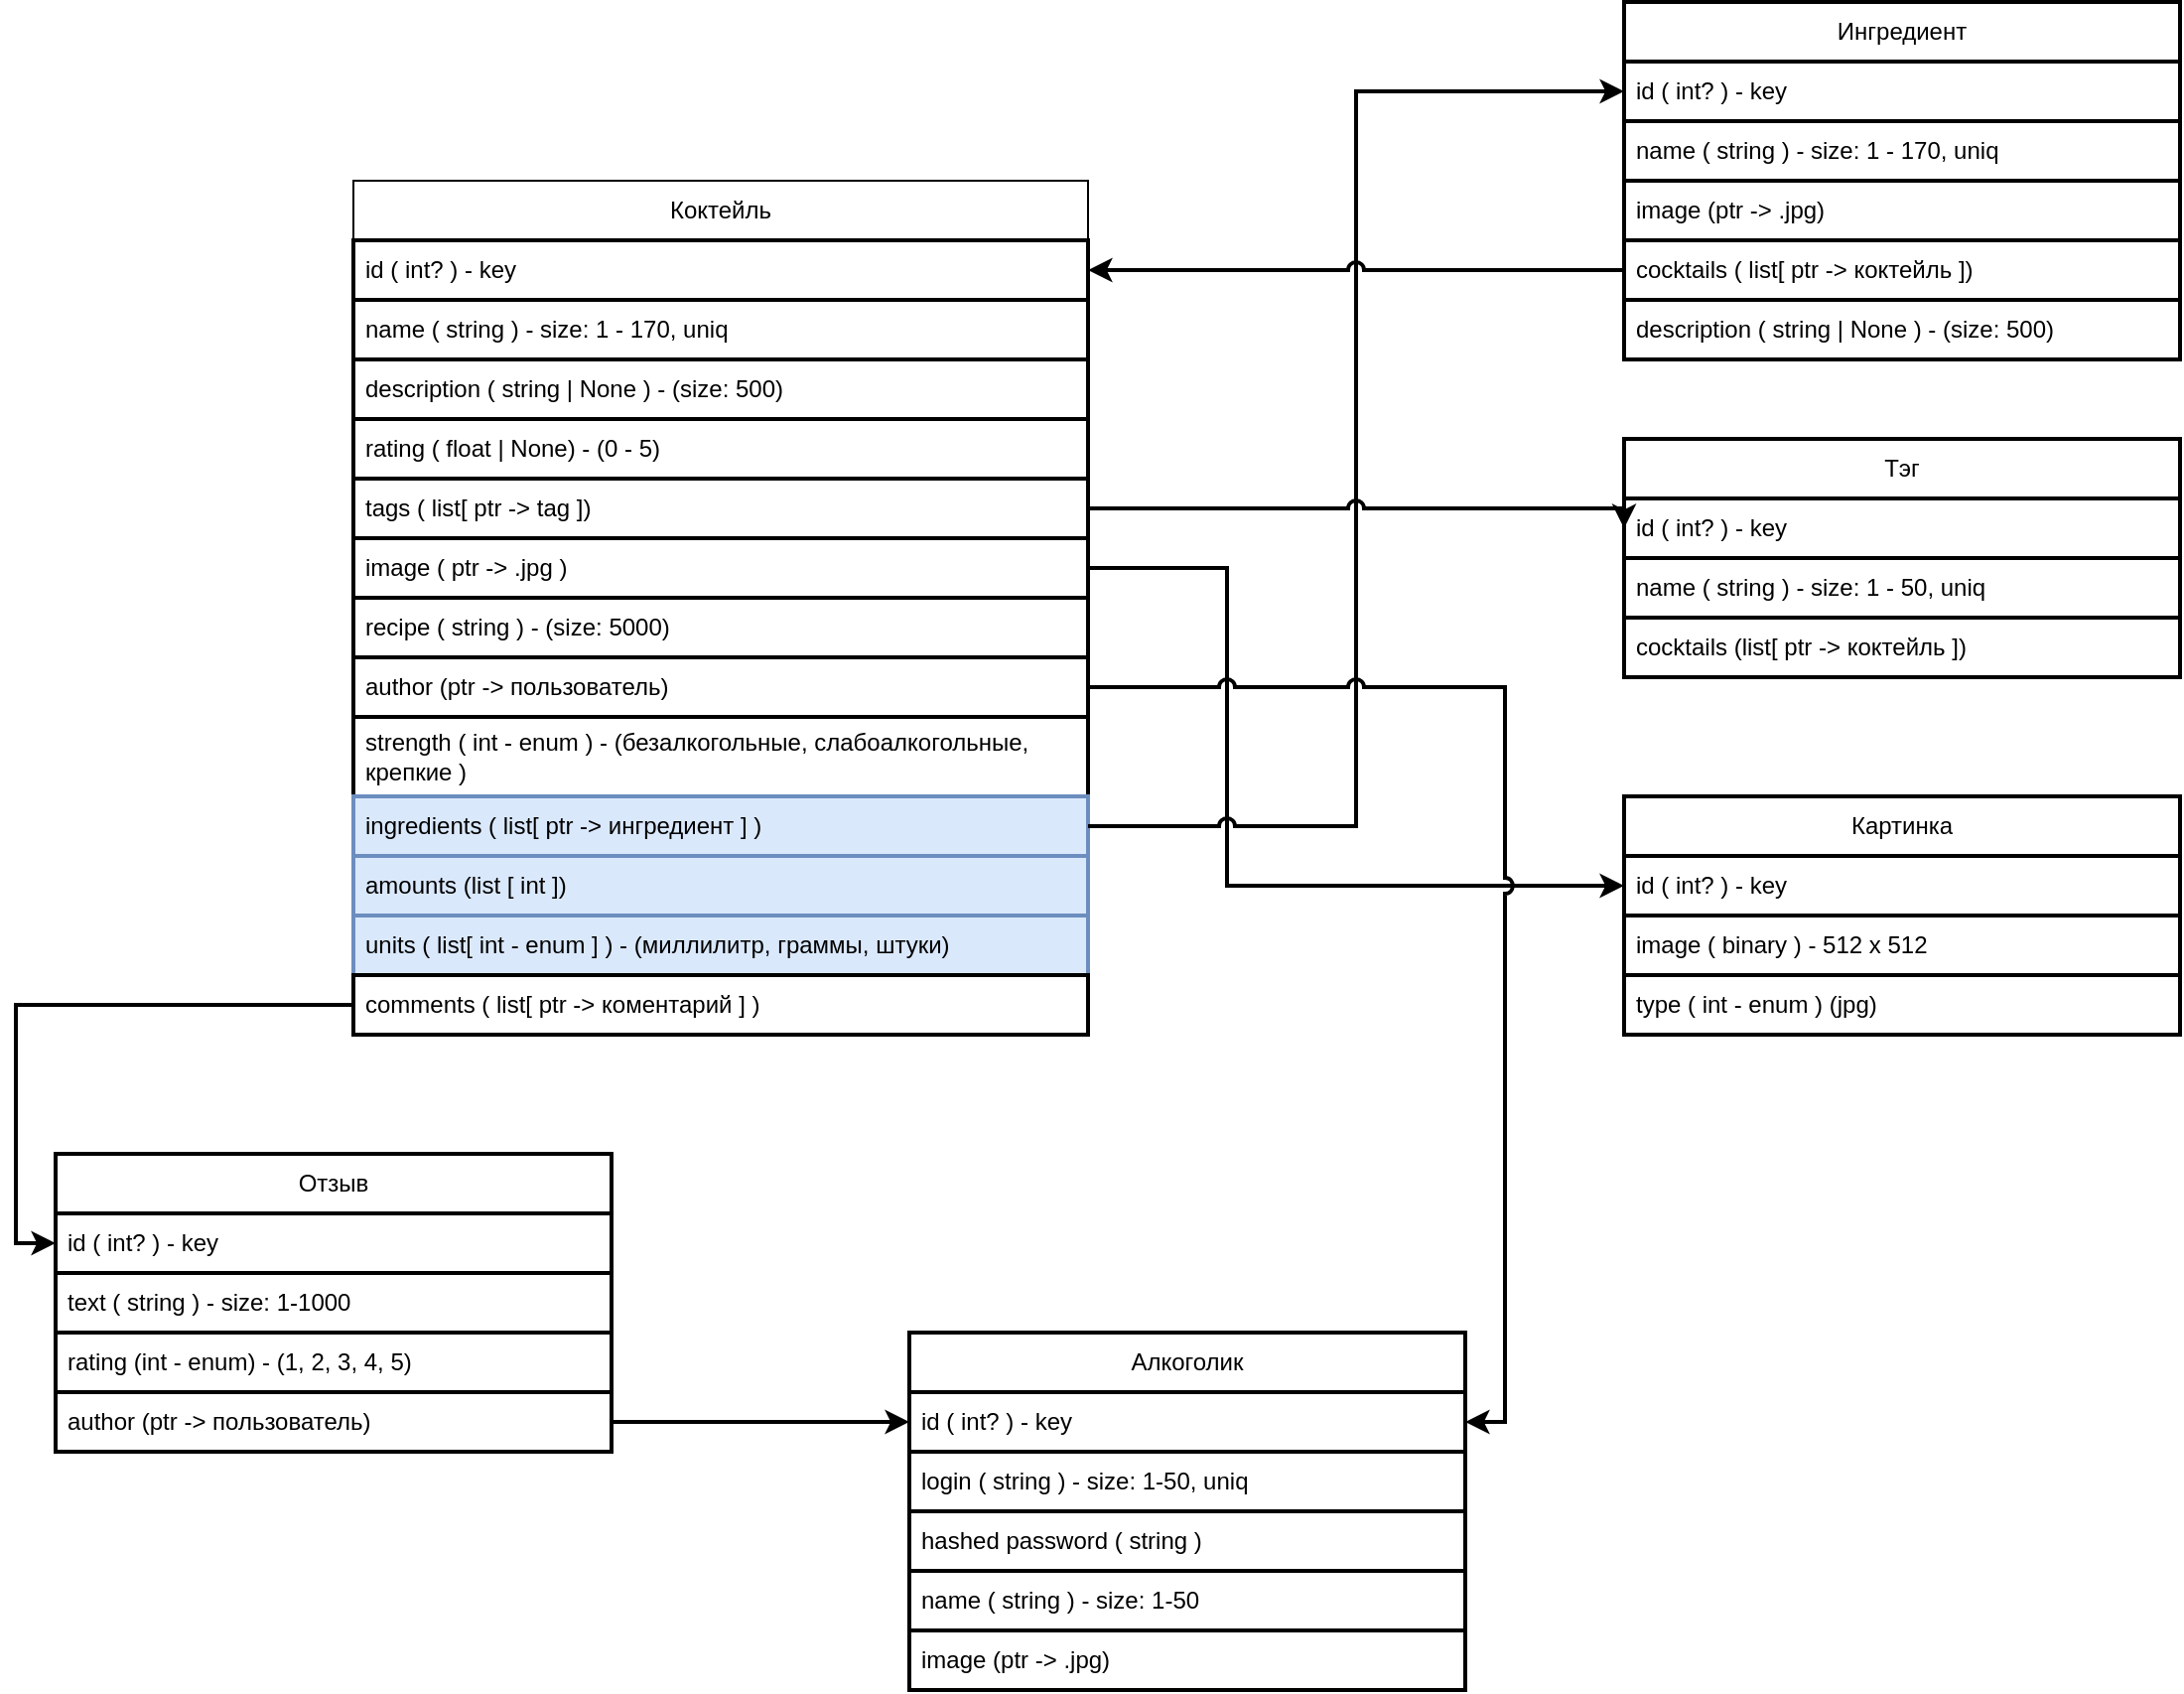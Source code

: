 <mxfile version="20.5.3" type="github">
  <diagram id="JApFqgbzi3h7nSJYrHyq" name="Страница 1">
    <mxGraphModel dx="1196" dy="893" grid="1" gridSize="10" guides="1" tooltips="1" connect="1" arrows="1" fold="1" page="0" pageScale="1" pageWidth="827" pageHeight="1169" math="0" shadow="0">
      <root>
        <mxCell id="0" />
        <mxCell id="1" parent="0" />
        <mxCell id="ArU5SLrHxzi4ZpD2MnbE-1" value="Коктейль" style="swimlane;fontStyle=0;childLayout=stackLayout;horizontal=1;startSize=30;horizontalStack=0;resizeParent=1;resizeParentMax=0;resizeLast=0;collapsible=1;marginBottom=0;whiteSpace=wrap;html=1;" parent="1" vertex="1">
          <mxGeometry x="-70" y="-40" width="370" height="430" as="geometry" />
        </mxCell>
        <mxCell id="ArU5SLrHxzi4ZpD2MnbE-2" value="id ( int? ) - key" style="text;strokeColor=default;fillColor=none;align=left;verticalAlign=middle;spacingLeft=4;spacingRight=4;overflow=hidden;points=[[0,0.5],[1,0.5]];portConstraint=eastwest;rotatable=0;whiteSpace=wrap;html=1;strokeWidth=2;" parent="ArU5SLrHxzi4ZpD2MnbE-1" vertex="1">
          <mxGeometry y="30" width="370" height="30" as="geometry" />
        </mxCell>
        <mxCell id="ArU5SLrHxzi4ZpD2MnbE-14" value="name ( string ) - size: 1 - 170, uniq" style="text;strokeColor=default;fillColor=none;align=left;verticalAlign=middle;spacingLeft=4;spacingRight=4;overflow=hidden;points=[[0,0.5],[1,0.5]];portConstraint=eastwest;rotatable=0;whiteSpace=wrap;html=1;strokeWidth=2;" parent="ArU5SLrHxzi4ZpD2MnbE-1" vertex="1">
          <mxGeometry y="60" width="370" height="30" as="geometry" />
        </mxCell>
        <mxCell id="ArU5SLrHxzi4ZpD2MnbE-13" value="description ( string | None ) - (size: 500)&amp;nbsp;" style="text;strokeColor=default;fillColor=none;align=left;verticalAlign=middle;spacingLeft=4;spacingRight=4;overflow=hidden;points=[[0,0.5],[1,0.5]];portConstraint=eastwest;rotatable=0;whiteSpace=wrap;html=1;strokeWidth=2;" parent="ArU5SLrHxzi4ZpD2MnbE-1" vertex="1">
          <mxGeometry y="90" width="370" height="30" as="geometry" />
        </mxCell>
        <mxCell id="ArU5SLrHxzi4ZpD2MnbE-11" value="rating ( float | None) - (0 - 5)" style="text;strokeColor=default;fillColor=none;align=left;verticalAlign=middle;spacingLeft=4;spacingRight=4;overflow=hidden;points=[[0,0.5],[1,0.5]];portConstraint=eastwest;rotatable=0;whiteSpace=wrap;html=1;strokeWidth=2;" parent="ArU5SLrHxzi4ZpD2MnbE-1" vertex="1">
          <mxGeometry y="120" width="370" height="30" as="geometry" />
        </mxCell>
        <mxCell id="ArU5SLrHxzi4ZpD2MnbE-3" value="tags ( list[ ptr -&amp;gt; tag ])" style="text;strokeColor=default;fillColor=none;align=left;verticalAlign=middle;spacingLeft=4;spacingRight=4;overflow=hidden;points=[[0,0.5],[1,0.5]];portConstraint=eastwest;rotatable=0;whiteSpace=wrap;html=1;strokeWidth=2;" parent="ArU5SLrHxzi4ZpD2MnbE-1" vertex="1">
          <mxGeometry y="150" width="370" height="30" as="geometry" />
        </mxCell>
        <mxCell id="ArU5SLrHxzi4ZpD2MnbE-4" value="image ( ptr -&amp;gt; .jpg )" style="text;strokeColor=default;fillColor=none;align=left;verticalAlign=middle;spacingLeft=4;spacingRight=4;overflow=hidden;points=[[0,0.5],[1,0.5]];portConstraint=eastwest;rotatable=0;whiteSpace=wrap;html=1;strokeWidth=2;" parent="ArU5SLrHxzi4ZpD2MnbE-1" vertex="1">
          <mxGeometry y="180" width="370" height="30" as="geometry" />
        </mxCell>
        <mxCell id="ArU5SLrHxzi4ZpD2MnbE-5" value="recipe ( string ) - (size: 5000)" style="text;strokeColor=default;fillColor=none;align=left;verticalAlign=middle;spacingLeft=4;spacingRight=4;overflow=hidden;points=[[0,0.5],[1,0.5]];portConstraint=eastwest;rotatable=0;whiteSpace=wrap;html=1;strokeWidth=2;" parent="ArU5SLrHxzi4ZpD2MnbE-1" vertex="1">
          <mxGeometry y="210" width="370" height="30" as="geometry" />
        </mxCell>
        <mxCell id="ArU5SLrHxzi4ZpD2MnbE-6" value="author (ptr -&amp;gt; пользователь)" style="text;strokeColor=default;fillColor=none;align=left;verticalAlign=middle;spacingLeft=4;spacingRight=4;overflow=hidden;points=[[0,0.5],[1,0.5]];portConstraint=eastwest;rotatable=0;whiteSpace=wrap;html=1;strokeWidth=2;" parent="ArU5SLrHxzi4ZpD2MnbE-1" vertex="1">
          <mxGeometry y="240" width="370" height="30" as="geometry" />
        </mxCell>
        <mxCell id="ArU5SLrHxzi4ZpD2MnbE-8" value="strength&amp;nbsp;( int - enum ) - (безалкогольные, слабоалкогольные, крепкие )" style="text;strokeColor=default;fillColor=none;align=left;verticalAlign=middle;spacingLeft=4;spacingRight=4;overflow=hidden;points=[[0,0.5],[1,0.5]];portConstraint=eastwest;rotatable=0;whiteSpace=wrap;html=1;strokeWidth=2;" parent="ArU5SLrHxzi4ZpD2MnbE-1" vertex="1">
          <mxGeometry y="270" width="370" height="40" as="geometry" />
        </mxCell>
        <mxCell id="ArU5SLrHxzi4ZpD2MnbE-10" value="ingredients ( list[ ptr -&amp;gt; ингредиент ] )" style="text;strokeColor=#6c8ebf;fillColor=#dae8fc;align=left;verticalAlign=middle;spacingLeft=4;spacingRight=4;overflow=hidden;points=[[0,0.5],[1,0.5]];portConstraint=eastwest;rotatable=0;whiteSpace=wrap;html=1;strokeWidth=2;" parent="ArU5SLrHxzi4ZpD2MnbE-1" vertex="1">
          <mxGeometry y="310" width="370" height="30" as="geometry" />
        </mxCell>
        <mxCell id="ArU5SLrHxzi4ZpD2MnbE-9" value="amounts (list [ int ])&amp;nbsp;" style="text;strokeColor=#6c8ebf;fillColor=#dae8fc;align=left;verticalAlign=middle;spacingLeft=4;spacingRight=4;overflow=hidden;points=[[0,0.5],[1,0.5]];portConstraint=eastwest;rotatable=0;whiteSpace=wrap;html=1;strokeWidth=2;" parent="ArU5SLrHxzi4ZpD2MnbE-1" vertex="1">
          <mxGeometry y="340" width="370" height="30" as="geometry" />
        </mxCell>
        <mxCell id="ArU5SLrHxzi4ZpD2MnbE-7" value="units ( list[ int - enum ] ) - (миллилитр, граммы, штуки)" style="text;strokeColor=#6c8ebf;fillColor=#dae8fc;align=left;verticalAlign=middle;spacingLeft=4;spacingRight=4;overflow=hidden;points=[[0,0.5],[1,0.5]];portConstraint=eastwest;rotatable=0;whiteSpace=wrap;html=1;strokeWidth=2;" parent="ArU5SLrHxzi4ZpD2MnbE-1" vertex="1">
          <mxGeometry y="370" width="370" height="30" as="geometry" />
        </mxCell>
        <mxCell id="ArU5SLrHxzi4ZpD2MnbE-12" value="comments ( list[ ptr -&amp;gt; коментарий ] )" style="text;strokeColor=default;fillColor=none;align=left;verticalAlign=middle;spacingLeft=4;spacingRight=4;overflow=hidden;points=[[0,0.5],[1,0.5]];portConstraint=eastwest;rotatable=0;whiteSpace=wrap;html=1;strokeWidth=2;" parent="ArU5SLrHxzi4ZpD2MnbE-1" vertex="1">
          <mxGeometry y="400" width="370" height="30" as="geometry" />
        </mxCell>
        <mxCell id="ArU5SLrHxzi4ZpD2MnbE-15" style="edgeStyle=orthogonalEdgeStyle;rounded=0;orthogonalLoop=1;jettySize=auto;html=1;entryX=0;entryY=0.5;entryDx=0;entryDy=0;strokeWidth=2;jumpStyle=arc;" parent="1" source="ArU5SLrHxzi4ZpD2MnbE-4" target="ArU5SLrHxzi4ZpD2MnbE-43" edge="1">
          <mxGeometry relative="1" as="geometry">
            <Array as="points">
              <mxPoint x="370" y="155" />
              <mxPoint x="370" y="315" />
            </Array>
          </mxGeometry>
        </mxCell>
        <mxCell id="ArU5SLrHxzi4ZpD2MnbE-16" style="edgeStyle=orthogonalEdgeStyle;rounded=0;orthogonalLoop=1;jettySize=auto;html=1;entryX=0;entryY=0.5;entryDx=0;entryDy=0;strokeWidth=2;jumpStyle=arc;" parent="1" source="ArU5SLrHxzi4ZpD2MnbE-12" target="ArU5SLrHxzi4ZpD2MnbE-30" edge="1">
          <mxGeometry relative="1" as="geometry" />
        </mxCell>
        <mxCell id="ArU5SLrHxzi4ZpD2MnbE-17" style="edgeStyle=orthogonalEdgeStyle;rounded=0;orthogonalLoop=1;jettySize=auto;html=1;entryX=0;entryY=0.5;entryDx=0;entryDy=0;strokeWidth=2;jumpStyle=arc;" parent="1" source="ArU5SLrHxzi4ZpD2MnbE-10" target="ArU5SLrHxzi4ZpD2MnbE-19" edge="1">
          <mxGeometry relative="1" as="geometry" />
        </mxCell>
        <object label="Ингредиент" id="ArU5SLrHxzi4ZpD2MnbE-18">
          <mxCell style="swimlane;fontStyle=0;childLayout=stackLayout;horizontal=1;startSize=30;horizontalStack=0;resizeParent=1;resizeParentMax=0;resizeLast=0;collapsible=1;marginBottom=0;whiteSpace=wrap;html=1;strokeColor=default;strokeWidth=2;" parent="1" vertex="1">
            <mxGeometry x="570" y="-130" width="280" height="180" as="geometry" />
          </mxCell>
        </object>
        <mxCell id="ArU5SLrHxzi4ZpD2MnbE-19" value="id ( int? ) - key" style="text;strokeColor=default;fillColor=none;align=left;verticalAlign=middle;spacingLeft=4;spacingRight=4;overflow=hidden;points=[[0,0.5],[1,0.5]];portConstraint=eastwest;rotatable=0;whiteSpace=wrap;html=1;strokeWidth=2;" parent="ArU5SLrHxzi4ZpD2MnbE-18" vertex="1">
          <mxGeometry y="30" width="280" height="30" as="geometry" />
        </mxCell>
        <mxCell id="ArU5SLrHxzi4ZpD2MnbE-20" value="name ( string ) - size: 1 - 170, uniq" style="text;strokeColor=default;fillColor=none;align=left;verticalAlign=middle;spacingLeft=4;spacingRight=4;overflow=hidden;points=[[0,0.5],[1,0.5]];portConstraint=eastwest;rotatable=0;whiteSpace=wrap;html=1;strokeWidth=2;" parent="ArU5SLrHxzi4ZpD2MnbE-18" vertex="1">
          <mxGeometry y="60" width="280" height="30" as="geometry" />
        </mxCell>
        <mxCell id="ArU5SLrHxzi4ZpD2MnbE-21" value="image (ptr -&amp;gt; .jpg)" style="text;strokeColor=default;fillColor=none;align=left;verticalAlign=middle;spacingLeft=4;spacingRight=4;overflow=hidden;points=[[0,0.5],[1,0.5]];portConstraint=eastwest;rotatable=0;whiteSpace=wrap;html=1;strokeWidth=2;" parent="ArU5SLrHxzi4ZpD2MnbE-18" vertex="1">
          <mxGeometry y="90" width="280" height="30" as="geometry" />
        </mxCell>
        <mxCell id="ArU5SLrHxzi4ZpD2MnbE-23" value="cocktails ( list[ ptr -&amp;gt; коктейль ])" style="text;strokeColor=default;fillColor=none;align=left;verticalAlign=middle;spacingLeft=4;spacingRight=4;overflow=hidden;points=[[0,0.5],[1,0.5]];portConstraint=eastwest;rotatable=0;whiteSpace=wrap;html=1;strokeWidth=2;" parent="ArU5SLrHxzi4ZpD2MnbE-18" vertex="1">
          <mxGeometry y="120" width="280" height="30" as="geometry" />
        </mxCell>
        <mxCell id="ArU5SLrHxzi4ZpD2MnbE-24" value="description ( string | None ) - (size: 500)" style="text;strokeColor=default;fillColor=none;align=left;verticalAlign=middle;spacingLeft=4;spacingRight=4;overflow=hidden;points=[[0,0.5],[1,0.5]];portConstraint=eastwest;rotatable=0;whiteSpace=wrap;html=1;strokeWidth=2;" parent="ArU5SLrHxzi4ZpD2MnbE-18" vertex="1">
          <mxGeometry y="150" width="280" height="30" as="geometry" />
        </mxCell>
        <mxCell id="ArU5SLrHxzi4ZpD2MnbE-22" style="rounded=0;jumpStyle=arc;orthogonalLoop=1;jettySize=auto;html=1;entryX=1;entryY=0.5;entryDx=0;entryDy=0;strokeWidth=2;edgeStyle=orthogonalEdgeStyle;" parent="1" source="ArU5SLrHxzi4ZpD2MnbE-23" target="ArU5SLrHxzi4ZpD2MnbE-2" edge="1">
          <mxGeometry relative="1" as="geometry">
            <Array as="points">
              <mxPoint x="580" y="5" />
              <mxPoint x="580" y="5" />
            </Array>
          </mxGeometry>
        </mxCell>
        <mxCell id="ArU5SLrHxzi4ZpD2MnbE-25" value="Тэг" style="swimlane;fontStyle=0;childLayout=stackLayout;horizontal=1;startSize=30;horizontalStack=0;resizeParent=1;resizeParentMax=0;resizeLast=0;collapsible=1;marginBottom=0;whiteSpace=wrap;html=1;strokeColor=default;strokeWidth=2;" parent="1" vertex="1">
          <mxGeometry x="570" y="90" width="280" height="120" as="geometry" />
        </mxCell>
        <mxCell id="ArU5SLrHxzi4ZpD2MnbE-26" value="id ( int? ) - key" style="text;strokeColor=default;fillColor=none;align=left;verticalAlign=middle;spacingLeft=4;spacingRight=4;overflow=hidden;points=[[0,0.5],[1,0.5]];portConstraint=eastwest;rotatable=0;whiteSpace=wrap;html=1;strokeWidth=2;" parent="ArU5SLrHxzi4ZpD2MnbE-25" vertex="1">
          <mxGeometry y="30" width="280" height="30" as="geometry" />
        </mxCell>
        <mxCell id="ArU5SLrHxzi4ZpD2MnbE-27" value="name ( string ) - size: 1 - 50, uniq" style="text;strokeColor=default;fillColor=none;align=left;verticalAlign=middle;spacingLeft=4;spacingRight=4;overflow=hidden;points=[[0,0.5],[1,0.5]];portConstraint=eastwest;rotatable=0;whiteSpace=wrap;html=1;strokeWidth=2;" parent="ArU5SLrHxzi4ZpD2MnbE-25" vertex="1">
          <mxGeometry y="60" width="280" height="30" as="geometry" />
        </mxCell>
        <mxCell id="ArU5SLrHxzi4ZpD2MnbE-28" value="cocktails (list[ ptr -&amp;gt; коктейль ])" style="text;strokeColor=default;fillColor=none;align=left;verticalAlign=middle;spacingLeft=4;spacingRight=4;overflow=hidden;points=[[0,0.5],[1,0.5]];portConstraint=eastwest;rotatable=0;whiteSpace=wrap;html=1;strokeWidth=2;" parent="ArU5SLrHxzi4ZpD2MnbE-25" vertex="1">
          <mxGeometry y="90" width="280" height="30" as="geometry" />
        </mxCell>
        <mxCell id="ArU5SLrHxzi4ZpD2MnbE-29" value="Отзыв" style="swimlane;fontStyle=0;childLayout=stackLayout;horizontal=1;startSize=30;horizontalStack=0;resizeParent=1;resizeParentMax=0;resizeLast=0;collapsible=1;marginBottom=0;whiteSpace=wrap;html=1;strokeColor=default;strokeWidth=2;" parent="1" vertex="1">
          <mxGeometry x="-220" y="450" width="280" height="150" as="geometry" />
        </mxCell>
        <mxCell id="ArU5SLrHxzi4ZpD2MnbE-30" value="id ( int? ) - key" style="text;strokeColor=default;fillColor=none;align=left;verticalAlign=middle;spacingLeft=4;spacingRight=4;overflow=hidden;points=[[0,0.5],[1,0.5]];portConstraint=eastwest;rotatable=0;whiteSpace=wrap;html=1;strokeWidth=2;" parent="ArU5SLrHxzi4ZpD2MnbE-29" vertex="1">
          <mxGeometry y="30" width="280" height="30" as="geometry" />
        </mxCell>
        <mxCell id="ArU5SLrHxzi4ZpD2MnbE-31" value="text ( string ) - size: 1-1000" style="text;strokeColor=default;fillColor=none;align=left;verticalAlign=middle;spacingLeft=4;spacingRight=4;overflow=hidden;points=[[0,0.5],[1,0.5]];portConstraint=eastwest;rotatable=0;whiteSpace=wrap;html=1;strokeWidth=2;" parent="ArU5SLrHxzi4ZpD2MnbE-29" vertex="1">
          <mxGeometry y="60" width="280" height="30" as="geometry" />
        </mxCell>
        <mxCell id="ArU5SLrHxzi4ZpD2MnbE-32" value="rating (int - enum) - (1, 2, 3, 4, 5)" style="text;strokeColor=default;fillColor=none;align=left;verticalAlign=middle;spacingLeft=4;spacingRight=4;overflow=hidden;points=[[0,0.5],[1,0.5]];portConstraint=eastwest;rotatable=0;whiteSpace=wrap;html=1;strokeWidth=2;" parent="ArU5SLrHxzi4ZpD2MnbE-29" vertex="1">
          <mxGeometry y="90" width="280" height="30" as="geometry" />
        </mxCell>
        <mxCell id="ArU5SLrHxzi4ZpD2MnbE-33" value="author (ptr -&amp;gt; пользователь)&amp;nbsp;" style="text;strokeColor=default;fillColor=none;align=left;verticalAlign=middle;spacingLeft=4;spacingRight=4;overflow=hidden;points=[[0,0.5],[1,0.5]];portConstraint=eastwest;rotatable=0;whiteSpace=wrap;html=1;strokeWidth=2;" parent="ArU5SLrHxzi4ZpD2MnbE-29" vertex="1">
          <mxGeometry y="120" width="280" height="30" as="geometry" />
        </mxCell>
        <mxCell id="ArU5SLrHxzi4ZpD2MnbE-34" style="edgeStyle=orthogonalEdgeStyle;rounded=0;orthogonalLoop=1;jettySize=auto;html=1;entryX=0;entryY=0.5;entryDx=0;entryDy=0;strokeWidth=2;jumpStyle=arc;" parent="1" source="ArU5SLrHxzi4ZpD2MnbE-33" target="ArU5SLrHxzi4ZpD2MnbE-36" edge="1">
          <mxGeometry relative="1" as="geometry" />
        </mxCell>
        <mxCell id="ArU5SLrHxzi4ZpD2MnbE-35" value="Алкоголик" style="swimlane;fontStyle=0;childLayout=stackLayout;horizontal=1;startSize=30;horizontalStack=0;resizeParent=1;resizeParentMax=0;resizeLast=0;collapsible=1;marginBottom=0;whiteSpace=wrap;html=1;strokeColor=default;strokeWidth=2;" parent="1" vertex="1">
          <mxGeometry x="210" y="540" width="280" height="180" as="geometry" />
        </mxCell>
        <mxCell id="ArU5SLrHxzi4ZpD2MnbE-36" value="id ( int? ) - key" style="text;strokeColor=default;fillColor=none;align=left;verticalAlign=middle;spacingLeft=4;spacingRight=4;overflow=hidden;points=[[0,0.5],[1,0.5]];portConstraint=eastwest;rotatable=0;whiteSpace=wrap;html=1;strokeWidth=2;" parent="ArU5SLrHxzi4ZpD2MnbE-35" vertex="1">
          <mxGeometry y="30" width="280" height="30" as="geometry" />
        </mxCell>
        <mxCell id="ArU5SLrHxzi4ZpD2MnbE-37" value="login ( string ) - size: 1-50, uniq" style="text;strokeColor=default;fillColor=none;align=left;verticalAlign=middle;spacingLeft=4;spacingRight=4;overflow=hidden;points=[[0,0.5],[1,0.5]];portConstraint=eastwest;rotatable=0;whiteSpace=wrap;html=1;strokeWidth=2;" parent="ArU5SLrHxzi4ZpD2MnbE-35" vertex="1">
          <mxGeometry y="60" width="280" height="30" as="geometry" />
        </mxCell>
        <mxCell id="ArU5SLrHxzi4ZpD2MnbE-38" value="hashed password ( string )" style="text;strokeColor=default;fillColor=none;align=left;verticalAlign=middle;spacingLeft=4;spacingRight=4;overflow=hidden;points=[[0,0.5],[1,0.5]];portConstraint=eastwest;rotatable=0;whiteSpace=wrap;html=1;strokeWidth=2;" parent="ArU5SLrHxzi4ZpD2MnbE-35" vertex="1">
          <mxGeometry y="90" width="280" height="30" as="geometry" />
        </mxCell>
        <mxCell id="ArU5SLrHxzi4ZpD2MnbE-39" value="name ( string ) - size: 1-50" style="text;strokeColor=default;fillColor=none;align=left;verticalAlign=middle;spacingLeft=4;spacingRight=4;overflow=hidden;points=[[0,0.5],[1,0.5]];portConstraint=eastwest;rotatable=0;whiteSpace=wrap;html=1;strokeWidth=2;" parent="ArU5SLrHxzi4ZpD2MnbE-35" vertex="1">
          <mxGeometry y="120" width="280" height="30" as="geometry" />
        </mxCell>
        <mxCell id="ArU5SLrHxzi4ZpD2MnbE-40" value="image (ptr -&amp;gt; .jpg)" style="text;strokeColor=default;fillColor=none;align=left;verticalAlign=middle;spacingLeft=4;spacingRight=4;overflow=hidden;points=[[0,0.5],[1,0.5]];portConstraint=eastwest;rotatable=0;whiteSpace=wrap;html=1;strokeWidth=2;" parent="ArU5SLrHxzi4ZpD2MnbE-35" vertex="1">
          <mxGeometry y="150" width="280" height="30" as="geometry" />
        </mxCell>
        <mxCell id="ArU5SLrHxzi4ZpD2MnbE-41" style="edgeStyle=orthogonalEdgeStyle;rounded=0;orthogonalLoop=1;jettySize=auto;html=1;entryX=1;entryY=0.5;entryDx=0;entryDy=0;strokeWidth=2;jumpStyle=arc;" parent="1" source="ArU5SLrHxzi4ZpD2MnbE-6" target="ArU5SLrHxzi4ZpD2MnbE-36" edge="1">
          <mxGeometry relative="1" as="geometry" />
        </mxCell>
        <mxCell id="ArU5SLrHxzi4ZpD2MnbE-42" value="Картинка" style="swimlane;fontStyle=0;childLayout=stackLayout;horizontal=1;startSize=30;horizontalStack=0;resizeParent=1;resizeParentMax=0;resizeLast=0;collapsible=1;marginBottom=0;whiteSpace=wrap;html=1;strokeColor=default;strokeWidth=2;" parent="1" vertex="1">
          <mxGeometry x="570" y="270" width="280" height="120" as="geometry" />
        </mxCell>
        <mxCell id="ArU5SLrHxzi4ZpD2MnbE-43" value="id ( int? ) - key" style="text;strokeColor=default;fillColor=none;align=left;verticalAlign=middle;spacingLeft=4;spacingRight=4;overflow=hidden;points=[[0,0.5],[1,0.5]];portConstraint=eastwest;rotatable=0;whiteSpace=wrap;html=1;strokeWidth=2;" parent="ArU5SLrHxzi4ZpD2MnbE-42" vertex="1">
          <mxGeometry y="30" width="280" height="30" as="geometry" />
        </mxCell>
        <mxCell id="ArU5SLrHxzi4ZpD2MnbE-44" value="image ( binary ) - 512 x 512" style="text;strokeColor=default;fillColor=none;align=left;verticalAlign=middle;spacingLeft=4;spacingRight=4;overflow=hidden;points=[[0,0.5],[1,0.5]];portConstraint=eastwest;rotatable=0;whiteSpace=wrap;html=1;strokeWidth=2;" parent="ArU5SLrHxzi4ZpD2MnbE-42" vertex="1">
          <mxGeometry y="60" width="280" height="30" as="geometry" />
        </mxCell>
        <mxCell id="yWVZdxW0HH2w5CFg2m8s-2" value="type ( int - enum ) (jpg)" style="text;strokeColor=default;fillColor=none;align=left;verticalAlign=middle;spacingLeft=4;spacingRight=4;overflow=hidden;points=[[0,0.5],[1,0.5]];portConstraint=eastwest;rotatable=0;whiteSpace=wrap;html=1;strokeWidth=2;" vertex="1" parent="ArU5SLrHxzi4ZpD2MnbE-42">
          <mxGeometry y="90" width="280" height="30" as="geometry" />
        </mxCell>
        <mxCell id="ArU5SLrHxzi4ZpD2MnbE-45" style="edgeStyle=orthogonalEdgeStyle;rounded=0;jumpStyle=arc;orthogonalLoop=1;jettySize=auto;html=1;entryX=0;entryY=0.5;entryDx=0;entryDy=0;strokeWidth=2;exitX=1;exitY=0.5;exitDx=0;exitDy=0;" parent="1" source="ArU5SLrHxzi4ZpD2MnbE-3" target="ArU5SLrHxzi4ZpD2MnbE-26" edge="1">
          <mxGeometry relative="1" as="geometry">
            <Array as="points">
              <mxPoint x="530" y="125" />
              <mxPoint x="530" y="125" />
            </Array>
            <mxPoint x="390" y="100" as="sourcePoint" />
          </mxGeometry>
        </mxCell>
      </root>
    </mxGraphModel>
  </diagram>
</mxfile>
